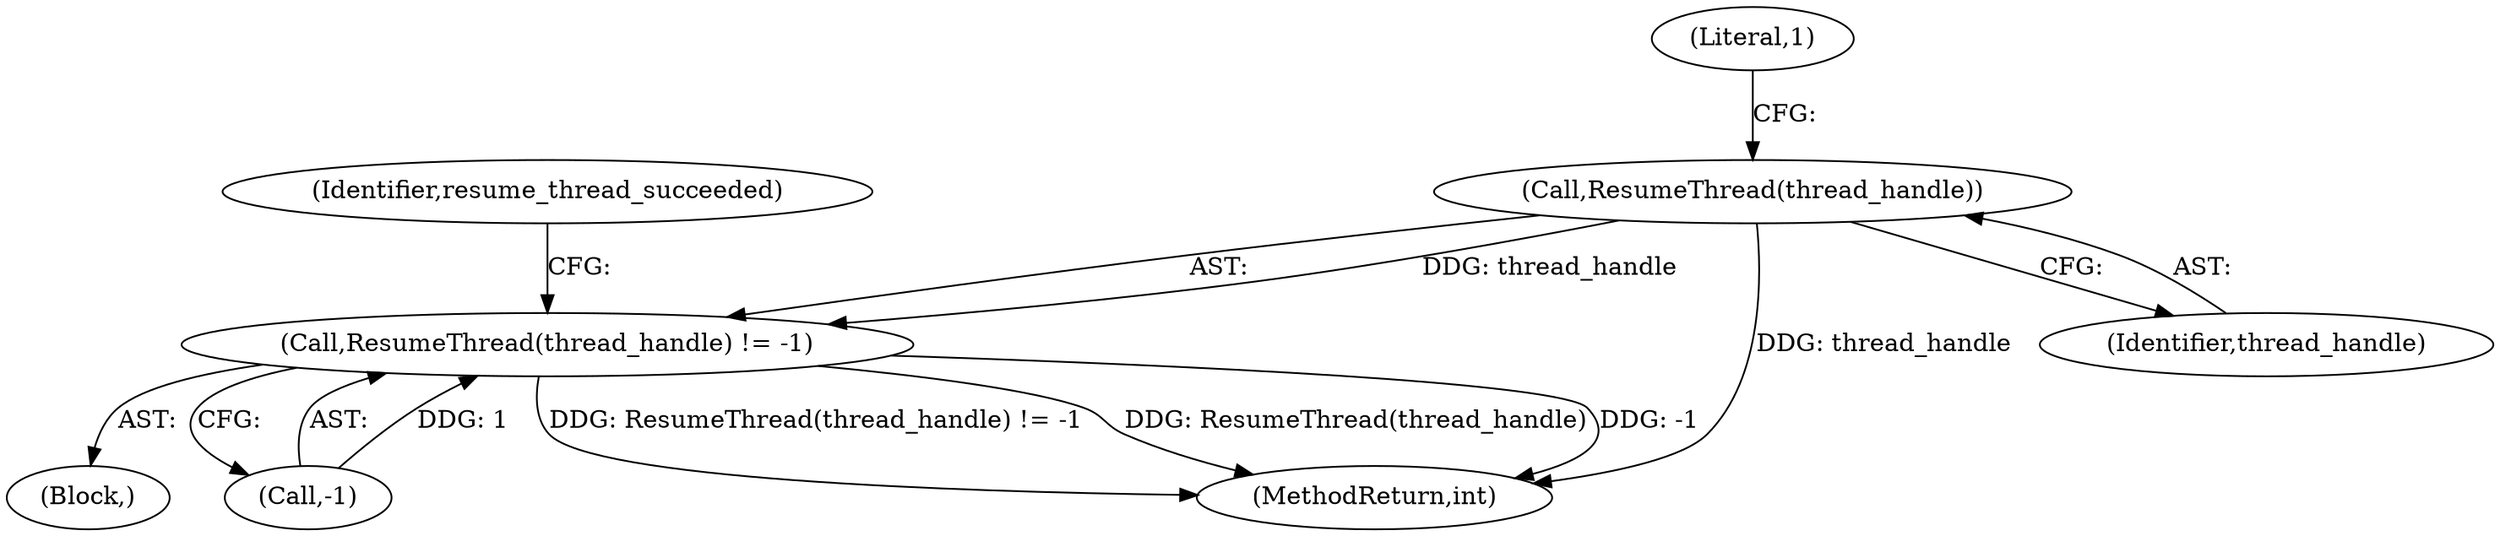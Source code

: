 digraph "1_Chrome_0fb75f1e468fe9054be3b3d3d5b9bf9a66e4199d_2@API" {
"1000143" [label="(Call,ResumeThread(thread_handle))"];
"1000142" [label="(Call,ResumeThread(thread_handle) != -1)"];
"1000143" [label="(Call,ResumeThread(thread_handle))"];
"1000115" [label="(Block,)"];
"1000149" [label="(Identifier,resume_thread_succeeded)"];
"1000145" [label="(Call,-1)"];
"1000142" [label="(Call,ResumeThread(thread_handle) != -1)"];
"1000146" [label="(Literal,1)"];
"1000155" [label="(MethodReturn,int)"];
"1000144" [label="(Identifier,thread_handle)"];
"1000143" -> "1000142"  [label="AST: "];
"1000143" -> "1000144"  [label="CFG: "];
"1000144" -> "1000143"  [label="AST: "];
"1000146" -> "1000143"  [label="CFG: "];
"1000143" -> "1000155"  [label="DDG: thread_handle"];
"1000143" -> "1000142"  [label="DDG: thread_handle"];
"1000142" -> "1000115"  [label="AST: "];
"1000142" -> "1000145"  [label="CFG: "];
"1000145" -> "1000142"  [label="AST: "];
"1000149" -> "1000142"  [label="CFG: "];
"1000142" -> "1000155"  [label="DDG: ResumeThread(thread_handle) != -1"];
"1000142" -> "1000155"  [label="DDG: ResumeThread(thread_handle)"];
"1000142" -> "1000155"  [label="DDG: -1"];
"1000145" -> "1000142"  [label="DDG: 1"];
}
